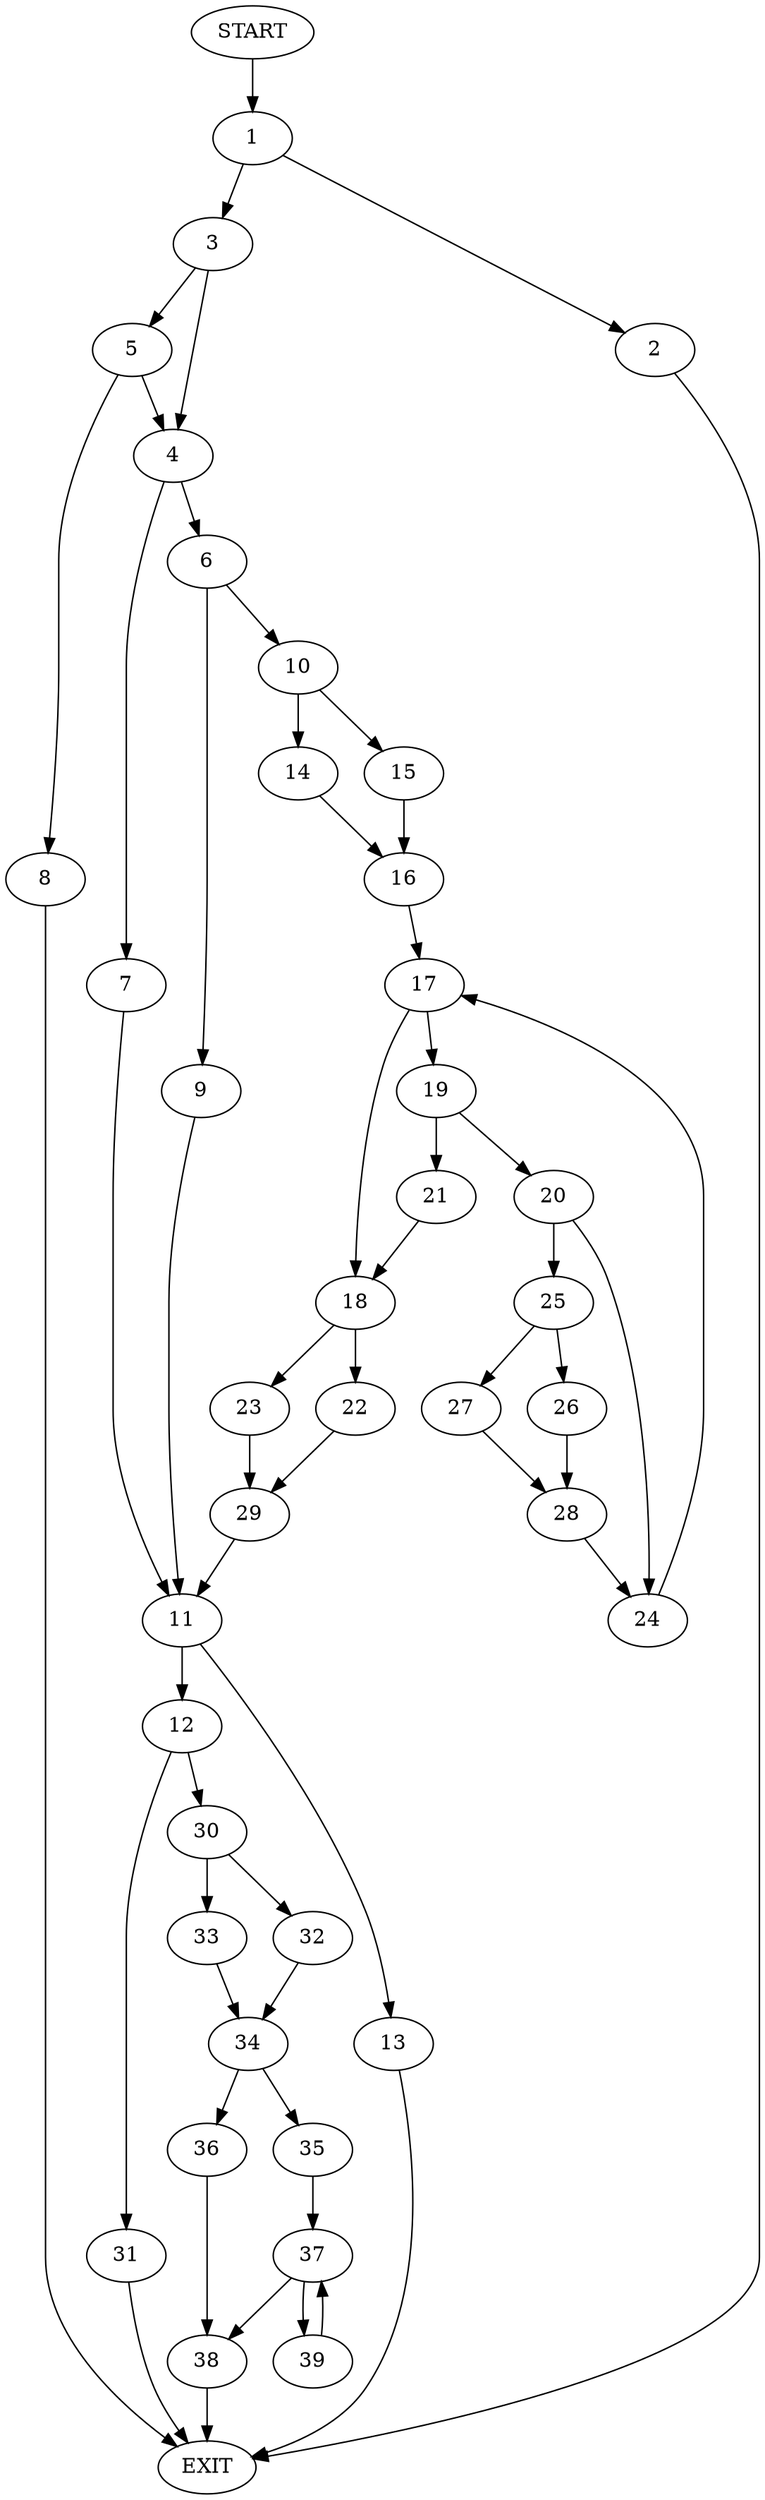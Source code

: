 digraph {
0 [label="START"]
40 [label="EXIT"]
0 -> 1
1 -> 2
1 -> 3
3 -> 4
3 -> 5
2 -> 40
4 -> 6
4 -> 7
5 -> 4
5 -> 8
8 -> 40
6 -> 9
6 -> 10
7 -> 11
11 -> 12
11 -> 13
10 -> 14
10 -> 15
9 -> 11
14 -> 16
15 -> 16
16 -> 17
17 -> 18
17 -> 19
19 -> 20
19 -> 21
18 -> 22
18 -> 23
21 -> 18
20 -> 24
20 -> 25
24 -> 17
25 -> 26
25 -> 27
26 -> 28
27 -> 28
28 -> 24
22 -> 29
23 -> 29
29 -> 11
12 -> 30
12 -> 31
13 -> 40
31 -> 40
30 -> 32
30 -> 33
33 -> 34
32 -> 34
34 -> 35
34 -> 36
35 -> 37
36 -> 38
38 -> 40
37 -> 38
37 -> 39
39 -> 37
}
